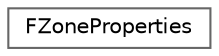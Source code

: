 digraph "Graphical Class Hierarchy"
{
 // INTERACTIVE_SVG=YES
 // LATEX_PDF_SIZE
  bgcolor="transparent";
  edge [fontname=Helvetica,fontsize=10,labelfontname=Helvetica,labelfontsize=10];
  node [fontname=Helvetica,fontsize=10,shape=box,height=0.2,width=0.4];
  rankdir="LR";
  Node0 [id="Node000000",label="FZoneProperties",height=0.2,width=0.4,color="grey40", fillcolor="white", style="filled",URL="$d7/d8f/structFZoneProperties.html",tooltip=" "];
}
